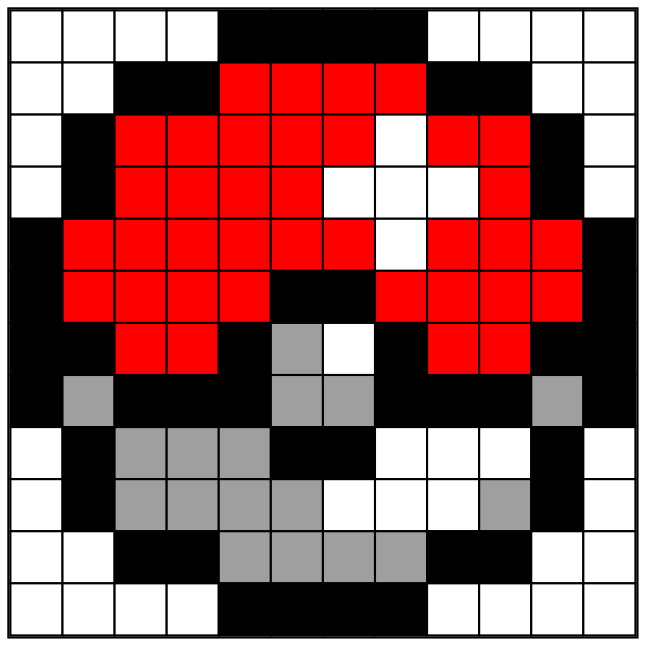 
        digraph G {bgcolor=none;
    node[ style = "filled" shape=plaintext margin =0 width=0 height=0] a[ label=<
        
        <table border = "1" width = "300px" height = "300px" cellspacing="0">
        <tr>
<td id="(0, 11)" width = "25.0px" height="25.0px" bgcolor = "white"></td>
<td id="(0, 10)" width = "25.0px" height="25.0px" bgcolor = "white"></td>
<td id="(0, 9)" width = "25.0px" height="25.0px" bgcolor = "white"></td>
<td id="(0, 8)" width = "25.0px" height="25.0px" bgcolor = "white"></td>
<td id="(0, 7)" width = "25.0px" height="25.0px" bgcolor = "#000000"></td>
<td id="(0, 6)" width = "25.0px" height="25.0px" bgcolor = "#000000"></td>
<td id="(0, 5)" width = "25.0px" height="25.0px" bgcolor = "#000000"></td>
<td id="(0, 4)" width = "25.0px" height="25.0px" bgcolor = "#000000"></td>
<td id="(0, 3)" width = "25.0px" height="25.0px" bgcolor = "white"></td>
<td id="(0, 2)" width = "25.0px" height="25.0px" bgcolor = "white"></td>
<td id="(0, 1)" width = "25.0px" height="25.0px" bgcolor = "white"></td>
<td id="(0, 0)" width = "25.0px" height="25.0px" bgcolor = "white"></td>
</tr>
<tr>
<td id="(1, 11)" width = "25.0px" height="25.0px" bgcolor = "white"></td>
<td id="(1, 10)" width = "25.0px" height="25.0px" bgcolor = "white"></td>
<td id="(1, 9)" width = "25.0px" height="25.0px" bgcolor = "#000000"></td>
<td id="(1, 8)" width = "25.0px" height="25.0px" bgcolor = "#000000"></td>
<td id="(1, 7)" width = "25.0px" height="25.0px" bgcolor = "#FF0000"></td>
<td id="(1, 6)" width = "25.0px" height="25.0px" bgcolor = "#FF0000"></td>
<td id="(1, 5)" width = "25.0px" height="25.0px" bgcolor = "#FF0000"></td>
<td id="(1, 4)" width = "25.0px" height="25.0px" bgcolor = "#FF0000"></td>
<td id="(1, 3)" width = "25.0px" height="25.0px" bgcolor = "#000000"></td>
<td id="(1, 2)" width = "25.0px" height="25.0px" bgcolor = "#000000"></td>
<td id="(1, 1)" width = "25.0px" height="25.0px" bgcolor = "white"></td>
<td id="(1, 0)" width = "25.0px" height="25.0px" bgcolor = "white"></td>
</tr>
<tr>
<td id="(2, 11)" width = "25.0px" height="25.0px" bgcolor = "white"></td>
<td id="(2, 10)" width = "25.0px" height="25.0px" bgcolor = "#000000"></td>
<td id="(2, 9)" width = "25.0px" height="25.0px" bgcolor = "#FF0000"></td>
<td id="(2, 8)" width = "25.0px" height="25.0px" bgcolor = "#FF0000"></td>
<td id="(2, 7)" width = "25.0px" height="25.0px" bgcolor = "#FF0000"></td>
<td id="(2, 6)" width = "25.0px" height="25.0px" bgcolor = "#FF0000"></td>
<td id="(2, 5)" width = "25.0px" height="25.0px" bgcolor = "#FF0000"></td>
<td id="(2, 4)" width = "25.0px" height="25.0px" bgcolor = "white"></td>
<td id="(2, 3)" width = "25.0px" height="25.0px" bgcolor = "#FF0000"></td>
<td id="(2, 2)" width = "25.0px" height="25.0px" bgcolor = "#FF0000"></td>
<td id="(2, 1)" width = "25.0px" height="25.0px" bgcolor = "#000000"></td>
<td id="(2, 0)" width = "25.0px" height="25.0px" bgcolor = "white"></td>
</tr>
<tr>
<td id="(3, 11)" width = "25.0px" height="25.0px" bgcolor = "white"></td>
<td id="(3, 10)" width = "25.0px" height="25.0px" bgcolor = "#000000"></td>
<td id="(3, 9)" width = "25.0px" height="25.0px" bgcolor = "#FF0000"></td>
<td id="(3, 8)" width = "25.0px" height="25.0px" bgcolor = "#FF0000"></td>
<td id="(3, 7)" width = "25.0px" height="25.0px" bgcolor = "#FF0000"></td>
<td id="(3, 6)" width = "25.0px" height="25.0px" bgcolor = "#FF0000"></td>
<td id="(3, 5)" width = "25.0px" height="25.0px" bgcolor = "white"></td>
<td id="(3, 4)" width = "25.0px" height="25.0px" bgcolor = "white"></td>
<td id="(3, 3)" width = "25.0px" height="25.0px" bgcolor = "white"></td>
<td id="(3, 2)" width = "25.0px" height="25.0px" bgcolor = "#FF0000"></td>
<td id="(3, 1)" width = "25.0px" height="25.0px" bgcolor = "#000000"></td>
<td id="(3, 0)" width = "25.0px" height="25.0px" bgcolor = "white"></td>
</tr>
<tr>
<td id="(4, 11)" width = "25.0px" height="25.0px" bgcolor = "#000000"></td>
<td id="(4, 10)" width = "25.0px" height="25.0px" bgcolor = "#FF0000"></td>
<td id="(4, 9)" width = "25.0px" height="25.0px" bgcolor = "#FF0000"></td>
<td id="(4, 8)" width = "25.0px" height="25.0px" bgcolor = "#FF0000"></td>
<td id="(4, 7)" width = "25.0px" height="25.0px" bgcolor = "#FF0000"></td>
<td id="(4, 6)" width = "25.0px" height="25.0px" bgcolor = "#FF0000"></td>
<td id="(4, 5)" width = "25.0px" height="25.0px" bgcolor = "#FF0000"></td>
<td id="(4, 4)" width = "25.0px" height="25.0px" bgcolor = "white"></td>
<td id="(4, 3)" width = "25.0px" height="25.0px" bgcolor = "#FF0000"></td>
<td id="(4, 2)" width = "25.0px" height="25.0px" bgcolor = "#FF0000"></td>
<td id="(4, 1)" width = "25.0px" height="25.0px" bgcolor = "#FF0000"></td>
<td id="(4, 0)" width = "25.0px" height="25.0px" bgcolor = "#000000"></td>
</tr>
<tr>
<td id="(5, 11)" width = "25.0px" height="25.0px" bgcolor = "#000000"></td>
<td id="(5, 10)" width = "25.0px" height="25.0px" bgcolor = "#FF0000"></td>
<td id="(5, 9)" width = "25.0px" height="25.0px" bgcolor = "#FF0000"></td>
<td id="(5, 8)" width = "25.0px" height="25.0px" bgcolor = "#FF0000"></td>
<td id="(5, 7)" width = "25.0px" height="25.0px" bgcolor = "#FF0000"></td>
<td id="(5, 6)" width = "25.0px" height="25.0px" bgcolor = "#000000"></td>
<td id="(5, 5)" width = "25.0px" height="25.0px" bgcolor = "#000000"></td>
<td id="(5, 4)" width = "25.0px" height="25.0px" bgcolor = "#FF0000"></td>
<td id="(5, 3)" width = "25.0px" height="25.0px" bgcolor = "#FF0000"></td>
<td id="(5, 2)" width = "25.0px" height="25.0px" bgcolor = "#FF0000"></td>
<td id="(5, 1)" width = "25.0px" height="25.0px" bgcolor = "#FF0000"></td>
<td id="(5, 0)" width = "25.0px" height="25.0px" bgcolor = "#000000"></td>
</tr>
<tr>
<td id="(6, 11)" width = "25.0px" height="25.0px" bgcolor = "#000000"></td>
<td id="(6, 10)" width = "25.0px" height="25.0px" bgcolor = "#000000"></td>
<td id="(6, 9)" width = "25.0px" height="25.0px" bgcolor = "#FF0000"></td>
<td id="(6, 8)" width = "25.0px" height="25.0px" bgcolor = "#FF0000"></td>
<td id="(6, 7)" width = "25.0px" height="25.0px" bgcolor = "#000000"></td>
<td id="(6, 6)" width = "25.0px" height="25.0px" bgcolor = "#9F9F9F"></td>
<td id="(6, 5)" width = "25.0px" height="25.0px" bgcolor = "white"></td>
<td id="(6, 4)" width = "25.0px" height="25.0px" bgcolor = "#000000"></td>
<td id="(6, 3)" width = "25.0px" height="25.0px" bgcolor = "#FF0000"></td>
<td id="(6, 2)" width = "25.0px" height="25.0px" bgcolor = "#FF0000"></td>
<td id="(6, 1)" width = "25.0px" height="25.0px" bgcolor = "#000000"></td>
<td id="(6, 0)" width = "25.0px" height="25.0px" bgcolor = "#000000"></td>
</tr>
<tr>
<td id="(7, 11)" width = "25.0px" height="25.0px" bgcolor = "#000000"></td>
<td id="(7, 10)" width = "25.0px" height="25.0px" bgcolor = "#9F9F9F"></td>
<td id="(7, 9)" width = "25.0px" height="25.0px" bgcolor = "#000000"></td>
<td id="(7, 8)" width = "25.0px" height="25.0px" bgcolor = "#000000"></td>
<td id="(7, 7)" width = "25.0px" height="25.0px" bgcolor = "#000000"></td>
<td id="(7, 6)" width = "25.0px" height="25.0px" bgcolor = "#9F9F9F"></td>
<td id="(7, 5)" width = "25.0px" height="25.0px" bgcolor = "#9F9F9F"></td>
<td id="(7, 4)" width = "25.0px" height="25.0px" bgcolor = "#000000"></td>
<td id="(7, 3)" width = "25.0px" height="25.0px" bgcolor = "#000000"></td>
<td id="(7, 2)" width = "25.0px" height="25.0px" bgcolor = "#000000"></td>
<td id="(7, 1)" width = "25.0px" height="25.0px" bgcolor = "#9F9F9F"></td>
<td id="(7, 0)" width = "25.0px" height="25.0px" bgcolor = "#000000"></td>
</tr>
<tr>
<td id="(8, 11)" width = "25.0px" height="25.0px" bgcolor = "white"></td>
<td id="(8, 10)" width = "25.0px" height="25.0px" bgcolor = "#000000"></td>
<td id="(8, 9)" width = "25.0px" height="25.0px" bgcolor = "#9F9F9F"></td>
<td id="(8, 8)" width = "25.0px" height="25.0px" bgcolor = "#9F9F9F"></td>
<td id="(8, 7)" width = "25.0px" height="25.0px" bgcolor = "#9F9F9F"></td>
<td id="(8, 6)" width = "25.0px" height="25.0px" bgcolor = "#000000"></td>
<td id="(8, 5)" width = "25.0px" height="25.0px" bgcolor = "#000000"></td>
<td id="(8, 4)" width = "25.0px" height="25.0px" bgcolor = "white"></td>
<td id="(8, 3)" width = "25.0px" height="25.0px" bgcolor = "white"></td>
<td id="(8, 2)" width = "25.0px" height="25.0px" bgcolor = "white"></td>
<td id="(8, 1)" width = "25.0px" height="25.0px" bgcolor = "#000000"></td>
<td id="(8, 0)" width = "25.0px" height="25.0px" bgcolor = "white"></td>
</tr>
<tr>
<td id="(9, 11)" width = "25.0px" height="25.0px" bgcolor = "white"></td>
<td id="(9, 10)" width = "25.0px" height="25.0px" bgcolor = "#000000"></td>
<td id="(9, 9)" width = "25.0px" height="25.0px" bgcolor = "#9F9F9F"></td>
<td id="(9, 8)" width = "25.0px" height="25.0px" bgcolor = "#9F9F9F"></td>
<td id="(9, 7)" width = "25.0px" height="25.0px" bgcolor = "#9F9F9F"></td>
<td id="(9, 6)" width = "25.0px" height="25.0px" bgcolor = "#9F9F9F"></td>
<td id="(9, 5)" width = "25.0px" height="25.0px" bgcolor = "white"></td>
<td id="(9, 4)" width = "25.0px" height="25.0px" bgcolor = "white"></td>
<td id="(9, 3)" width = "25.0px" height="25.0px" bgcolor = "white"></td>
<td id="(9, 2)" width = "25.0px" height="25.0px" bgcolor = "#9F9F9F"></td>
<td id="(9, 1)" width = "25.0px" height="25.0px" bgcolor = "#000000"></td>
<td id="(9, 0)" width = "25.0px" height="25.0px" bgcolor = "white"></td>
</tr>
<tr>
<td id="(10, 11)" width = "25.0px" height="25.0px" bgcolor = "white"></td>
<td id="(10, 10)" width = "25.0px" height="25.0px" bgcolor = "white"></td>
<td id="(10, 9)" width = "25.0px" height="25.0px" bgcolor = "#000000"></td>
<td id="(10, 8)" width = "25.0px" height="25.0px" bgcolor = "#000000"></td>
<td id="(10, 7)" width = "25.0px" height="25.0px" bgcolor = "#9F9F9F"></td>
<td id="(10, 6)" width = "25.0px" height="25.0px" bgcolor = "#9F9F9F"></td>
<td id="(10, 5)" width = "25.0px" height="25.0px" bgcolor = "#9F9F9F"></td>
<td id="(10, 4)" width = "25.0px" height="25.0px" bgcolor = "#9F9F9F"></td>
<td id="(10, 3)" width = "25.0px" height="25.0px" bgcolor = "#000000"></td>
<td id="(10, 2)" width = "25.0px" height="25.0px" bgcolor = "#000000"></td>
<td id="(10, 1)" width = "25.0px" height="25.0px" bgcolor = "white"></td>
<td id="(10, 0)" width = "25.0px" height="25.0px" bgcolor = "white"></td>
</tr>
<tr>
<td id="(11, 11)" width = "25.0px" height="25.0px" bgcolor = "white"></td>
<td id="(11, 10)" width = "25.0px" height="25.0px" bgcolor = "white"></td>
<td id="(11, 9)" width = "25.0px" height="25.0px" bgcolor = "white"></td>
<td id="(11, 8)" width = "25.0px" height="25.0px" bgcolor = "white"></td>
<td id="(11, 7)" width = "25.0px" height="25.0px" bgcolor = "#000000"></td>
<td id="(11, 6)" width = "25.0px" height="25.0px" bgcolor = "#000000"></td>
<td id="(11, 5)" width = "25.0px" height="25.0px" bgcolor = "#000000"></td>
<td id="(11, 4)" width = "25.0px" height="25.0px" bgcolor = "#000000"></td>
<td id="(11, 3)" width = "25.0px" height="25.0px" bgcolor = "white"></td>
<td id="(11, 2)" width = "25.0px" height="25.0px" bgcolor = "white"></td>
<td id="(11, 1)" width = "25.0px" height="25.0px" bgcolor = "white"></td>
<td id="(11, 0)" width = "25.0px" height="25.0px" bgcolor = "white"></td>
</tr>
</table>
>];}